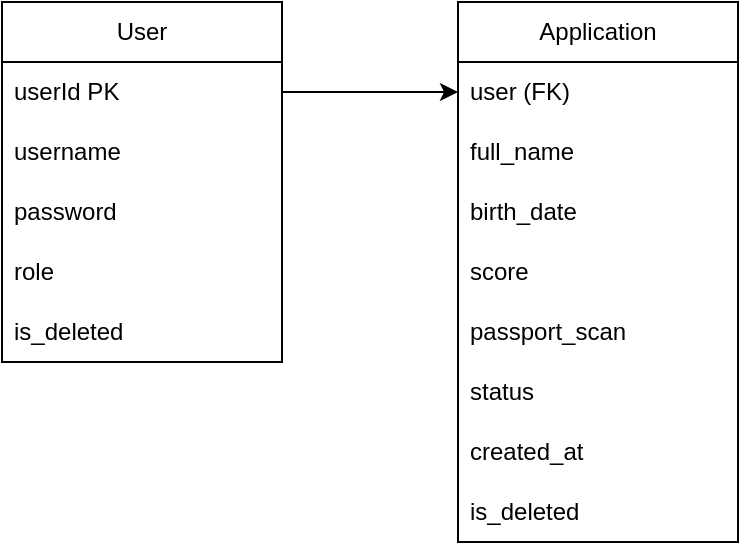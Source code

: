 <mxfile version="27.0.6">
  <diagram name="Страница — 1" id="d_W_iMtH1vSwVgnvwr6B">
    <mxGraphModel dx="473" dy="498" grid="0" gridSize="10" guides="1" tooltips="1" connect="1" arrows="1" fold="1" page="1" pageScale="1" pageWidth="827" pageHeight="1169" math="0" shadow="0">
      <root>
        <mxCell id="0" />
        <mxCell id="1" parent="0" />
        <mxCell id="ftDumIGbLsPO6wfj01tF-1" value="User" style="swimlane;fontStyle=0;childLayout=stackLayout;horizontal=1;startSize=30;horizontalStack=0;resizeParent=1;resizeParentMax=0;resizeLast=0;collapsible=1;marginBottom=0;whiteSpace=wrap;html=1;" vertex="1" parent="1">
          <mxGeometry x="161" y="225" width="140" height="180" as="geometry" />
        </mxCell>
        <mxCell id="ftDumIGbLsPO6wfj01tF-2" value="userId PK" style="text;strokeColor=none;fillColor=none;align=left;verticalAlign=middle;spacingLeft=4;spacingRight=4;overflow=hidden;points=[[0,0.5],[1,0.5]];portConstraint=eastwest;rotatable=0;whiteSpace=wrap;html=1;" vertex="1" parent="ftDumIGbLsPO6wfj01tF-1">
          <mxGeometry y="30" width="140" height="30" as="geometry" />
        </mxCell>
        <mxCell id="ftDumIGbLsPO6wfj01tF-15" value="username" style="text;strokeColor=none;fillColor=none;align=left;verticalAlign=middle;spacingLeft=4;spacingRight=4;overflow=hidden;points=[[0,0.5],[1,0.5]];portConstraint=eastwest;rotatable=0;whiteSpace=wrap;html=1;" vertex="1" parent="ftDumIGbLsPO6wfj01tF-1">
          <mxGeometry y="60" width="140" height="30" as="geometry" />
        </mxCell>
        <mxCell id="ftDumIGbLsPO6wfj01tF-3" value="password" style="text;strokeColor=none;fillColor=none;align=left;verticalAlign=middle;spacingLeft=4;spacingRight=4;overflow=hidden;points=[[0,0.5],[1,0.5]];portConstraint=eastwest;rotatable=0;whiteSpace=wrap;html=1;" vertex="1" parent="ftDumIGbLsPO6wfj01tF-1">
          <mxGeometry y="90" width="140" height="30" as="geometry" />
        </mxCell>
        <mxCell id="ftDumIGbLsPO6wfj01tF-4" value="role" style="text;strokeColor=none;fillColor=none;align=left;verticalAlign=middle;spacingLeft=4;spacingRight=4;overflow=hidden;points=[[0,0.5],[1,0.5]];portConstraint=eastwest;rotatable=0;whiteSpace=wrap;html=1;" vertex="1" parent="ftDumIGbLsPO6wfj01tF-1">
          <mxGeometry y="120" width="140" height="30" as="geometry" />
        </mxCell>
        <mxCell id="ftDumIGbLsPO6wfj01tF-14" value="is_deleted" style="text;strokeColor=none;fillColor=none;align=left;verticalAlign=middle;spacingLeft=4;spacingRight=4;overflow=hidden;points=[[0,0.5],[1,0.5]];portConstraint=eastwest;rotatable=0;whiteSpace=wrap;html=1;" vertex="1" parent="ftDumIGbLsPO6wfj01tF-1">
          <mxGeometry y="150" width="140" height="30" as="geometry" />
        </mxCell>
        <mxCell id="ftDumIGbLsPO6wfj01tF-5" value="Application" style="swimlane;fontStyle=0;childLayout=stackLayout;horizontal=1;startSize=30;horizontalStack=0;resizeParent=1;resizeParentMax=0;resizeLast=0;collapsible=1;marginBottom=0;whiteSpace=wrap;html=1;" vertex="1" parent="1">
          <mxGeometry x="389" y="225" width="140" height="270" as="geometry" />
        </mxCell>
        <mxCell id="ftDumIGbLsPO6wfj01tF-6" value="user (FK)" style="text;strokeColor=none;fillColor=none;align=left;verticalAlign=middle;spacingLeft=4;spacingRight=4;overflow=hidden;points=[[0,0.5],[1,0.5]];portConstraint=eastwest;rotatable=0;whiteSpace=wrap;html=1;" vertex="1" parent="ftDumIGbLsPO6wfj01tF-5">
          <mxGeometry y="30" width="140" height="30" as="geometry" />
        </mxCell>
        <mxCell id="ftDumIGbLsPO6wfj01tF-7" value="full_name" style="text;strokeColor=none;fillColor=none;align=left;verticalAlign=middle;spacingLeft=4;spacingRight=4;overflow=hidden;points=[[0,0.5],[1,0.5]];portConstraint=eastwest;rotatable=0;whiteSpace=wrap;html=1;" vertex="1" parent="ftDumIGbLsPO6wfj01tF-5">
          <mxGeometry y="60" width="140" height="30" as="geometry" />
        </mxCell>
        <mxCell id="ftDumIGbLsPO6wfj01tF-8" value="birth_date" style="text;strokeColor=none;fillColor=none;align=left;verticalAlign=middle;spacingLeft=4;spacingRight=4;overflow=hidden;points=[[0,0.5],[1,0.5]];portConstraint=eastwest;rotatable=0;whiteSpace=wrap;html=1;" vertex="1" parent="ftDumIGbLsPO6wfj01tF-5">
          <mxGeometry y="90" width="140" height="30" as="geometry" />
        </mxCell>
        <mxCell id="ftDumIGbLsPO6wfj01tF-9" value="score" style="text;strokeColor=none;fillColor=none;align=left;verticalAlign=middle;spacingLeft=4;spacingRight=4;overflow=hidden;points=[[0,0.5],[1,0.5]];portConstraint=eastwest;rotatable=0;whiteSpace=wrap;html=1;" vertex="1" parent="ftDumIGbLsPO6wfj01tF-5">
          <mxGeometry y="120" width="140" height="30" as="geometry" />
        </mxCell>
        <mxCell id="ftDumIGbLsPO6wfj01tF-10" value="passport_scan" style="text;strokeColor=none;fillColor=none;align=left;verticalAlign=middle;spacingLeft=4;spacingRight=4;overflow=hidden;points=[[0,0.5],[1,0.5]];portConstraint=eastwest;rotatable=0;whiteSpace=wrap;html=1;" vertex="1" parent="ftDumIGbLsPO6wfj01tF-5">
          <mxGeometry y="150" width="140" height="30" as="geometry" />
        </mxCell>
        <mxCell id="ftDumIGbLsPO6wfj01tF-11" value="status" style="text;strokeColor=none;fillColor=none;align=left;verticalAlign=middle;spacingLeft=4;spacingRight=4;overflow=hidden;points=[[0,0.5],[1,0.5]];portConstraint=eastwest;rotatable=0;whiteSpace=wrap;html=1;" vertex="1" parent="ftDumIGbLsPO6wfj01tF-5">
          <mxGeometry y="180" width="140" height="30" as="geometry" />
        </mxCell>
        <mxCell id="ftDumIGbLsPO6wfj01tF-12" value="created_at" style="text;strokeColor=none;fillColor=none;align=left;verticalAlign=middle;spacingLeft=4;spacingRight=4;overflow=hidden;points=[[0,0.5],[1,0.5]];portConstraint=eastwest;rotatable=0;whiteSpace=wrap;html=1;" vertex="1" parent="ftDumIGbLsPO6wfj01tF-5">
          <mxGeometry y="210" width="140" height="30" as="geometry" />
        </mxCell>
        <mxCell id="ftDumIGbLsPO6wfj01tF-13" value="is_deleted" style="text;strokeColor=none;fillColor=none;align=left;verticalAlign=middle;spacingLeft=4;spacingRight=4;overflow=hidden;points=[[0,0.5],[1,0.5]];portConstraint=eastwest;rotatable=0;whiteSpace=wrap;html=1;" vertex="1" parent="ftDumIGbLsPO6wfj01tF-5">
          <mxGeometry y="240" width="140" height="30" as="geometry" />
        </mxCell>
        <mxCell id="ftDumIGbLsPO6wfj01tF-16" style="edgeStyle=orthogonalEdgeStyle;rounded=0;orthogonalLoop=1;jettySize=auto;html=1;" edge="1" parent="1" source="ftDumIGbLsPO6wfj01tF-2" target="ftDumIGbLsPO6wfj01tF-6">
          <mxGeometry relative="1" as="geometry" />
        </mxCell>
      </root>
    </mxGraphModel>
  </diagram>
</mxfile>
